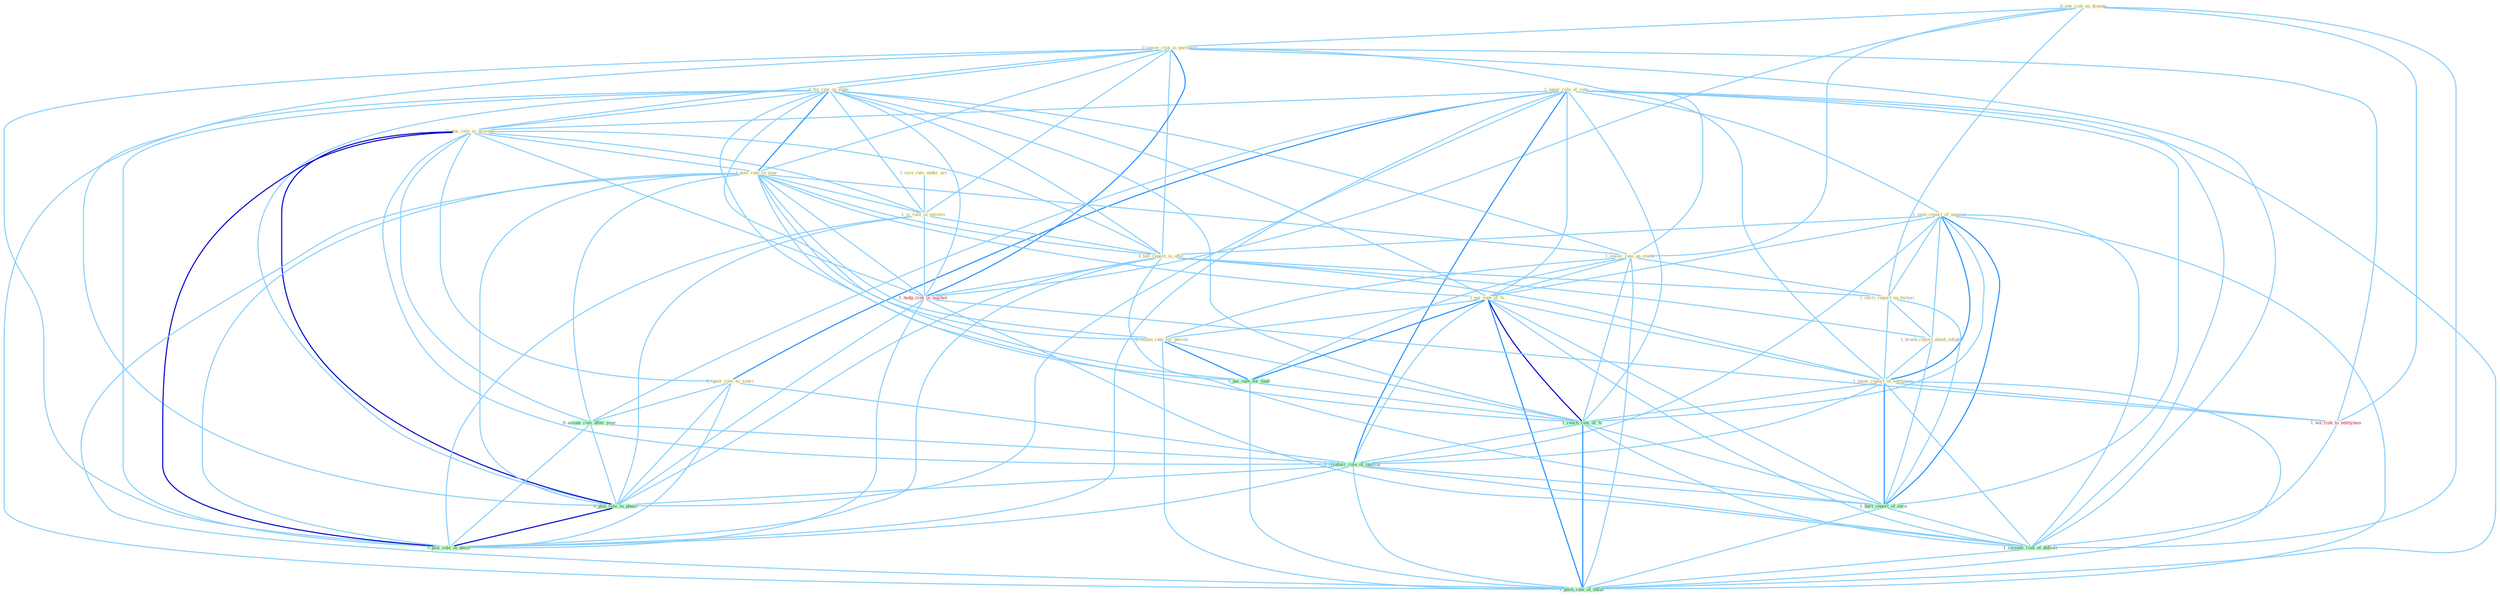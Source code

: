 Graph G{ 
    node
    [shape=polygon,style=filled,width=.5,height=.06,color="#BDFCC9",fixedsize=true,fontsize=4,
    fontcolor="#2f4f4f"];
    {node
    [color="#ffffe0", fontcolor="#8b7d6b"] "0_see_risk_on_dimens " "1_issu_rule_under_act " "1_ignor_role_of_rate " "0_lower_risk_in_portfolio " "0_fix_rate_in_state " "0_plai_role_in_process " "1_post_rate_in_year " "1_is_rule_in_univers " "1_lower_rate_on_stock " "0_ignor_role_as_sourc " "1_seen_report_of_unawar " "1_pai_rate_of_% " "0_tell_report_in_offic " "1_carri_report_on_factori " "0_retain_rate_for_period " "1_brush_report_about_infight " "1_know_report_of_entitynam "}
{node [color="#fff0f5", fontcolor="#b22222"] "1_hedg_risk_in_market " "1_wa_risk_to_entitynam "}
edge [color="#B0E2FF"];

	"0_see_risk_on_dimens " -- "0_lower_risk_in_portfolio " [w="1", color="#87cefa" ];
	"0_see_risk_on_dimens " -- "1_lower_rate_on_stock " [w="1", color="#87cefa" ];
	"0_see_risk_on_dimens " -- "1_carri_report_on_factori " [w="1", color="#87cefa" ];
	"0_see_risk_on_dimens " -- "1_hedg_risk_in_market " [w="1", color="#87cefa" ];
	"0_see_risk_on_dimens " -- "1_wa_risk_to_entitynam " [w="1", color="#87cefa" ];
	"0_see_risk_on_dimens " -- "1_increas_risk_of_default " [w="1", color="#87cefa" ];
	"1_issu_rule_under_act " -- "1_is_rule_in_univers " [w="1", color="#87cefa" ];
	"1_ignor_role_of_rate " -- "0_plai_role_in_process " [w="1", color="#87cefa" ];
	"1_ignor_role_of_rate " -- "0_ignor_role_as_sourc " [w="2", color="#1e90ff" , len=0.8];
	"1_ignor_role_of_rate " -- "1_seen_report_of_unawar " [w="1", color="#87cefa" ];
	"1_ignor_role_of_rate " -- "1_pai_rate_of_% " [w="1", color="#87cefa" ];
	"1_ignor_role_of_rate " -- "1_know_report_of_entitynam " [w="1", color="#87cefa" ];
	"1_ignor_role_of_rate " -- "0_assum_role_after_year " [w="1", color="#87cefa" ];
	"1_ignor_role_of_rate " -- "1_reach_rate_of_% " [w="1", color="#87cefa" ];
	"1_ignor_role_of_rate " -- "1_reinforc_role_of_institut " [w="2", color="#1e90ff" , len=0.8];
	"1_ignor_role_of_rate " -- "0_plai_role_in_phase " [w="1", color="#87cefa" ];
	"1_ignor_role_of_rate " -- "1_hurt_report_of_earn " [w="1", color="#87cefa" ];
	"1_ignor_role_of_rate " -- "1_increas_risk_of_default " [w="1", color="#87cefa" ];
	"1_ignor_role_of_rate " -- "0_plai_role_in_decis " [w="1", color="#87cefa" ];
	"1_ignor_role_of_rate " -- "1_push_rate_of_inflat " [w="1", color="#87cefa" ];
	"0_lower_risk_in_portfolio " -- "0_fix_rate_in_state " [w="1", color="#87cefa" ];
	"0_lower_risk_in_portfolio " -- "0_plai_role_in_process " [w="1", color="#87cefa" ];
	"0_lower_risk_in_portfolio " -- "1_post_rate_in_year " [w="1", color="#87cefa" ];
	"0_lower_risk_in_portfolio " -- "1_is_rule_in_univers " [w="1", color="#87cefa" ];
	"0_lower_risk_in_portfolio " -- "1_lower_rate_on_stock " [w="1", color="#87cefa" ];
	"0_lower_risk_in_portfolio " -- "0_tell_report_in_offic " [w="1", color="#87cefa" ];
	"0_lower_risk_in_portfolio " -- "1_hedg_risk_in_market " [w="2", color="#1e90ff" , len=0.8];
	"0_lower_risk_in_portfolio " -- "1_wa_risk_to_entitynam " [w="1", color="#87cefa" ];
	"0_lower_risk_in_portfolio " -- "0_plai_role_in_phase " [w="1", color="#87cefa" ];
	"0_lower_risk_in_portfolio " -- "1_increas_risk_of_default " [w="1", color="#87cefa" ];
	"0_lower_risk_in_portfolio " -- "0_plai_role_in_decis " [w="1", color="#87cefa" ];
	"0_fix_rate_in_state " -- "0_plai_role_in_process " [w="1", color="#87cefa" ];
	"0_fix_rate_in_state " -- "1_post_rate_in_year " [w="2", color="#1e90ff" , len=0.8];
	"0_fix_rate_in_state " -- "1_is_rule_in_univers " [w="1", color="#87cefa" ];
	"0_fix_rate_in_state " -- "1_lower_rate_on_stock " [w="1", color="#87cefa" ];
	"0_fix_rate_in_state " -- "1_pai_rate_of_% " [w="1", color="#87cefa" ];
	"0_fix_rate_in_state " -- "0_tell_report_in_offic " [w="1", color="#87cefa" ];
	"0_fix_rate_in_state " -- "0_retain_rate_for_period " [w="1", color="#87cefa" ];
	"0_fix_rate_in_state " -- "1_hedg_risk_in_market " [w="1", color="#87cefa" ];
	"0_fix_rate_in_state " -- "1_pai_rate_for_fund " [w="1", color="#87cefa" ];
	"0_fix_rate_in_state " -- "1_reach_rate_of_% " [w="1", color="#87cefa" ];
	"0_fix_rate_in_state " -- "0_plai_role_in_phase " [w="1", color="#87cefa" ];
	"0_fix_rate_in_state " -- "0_plai_role_in_decis " [w="1", color="#87cefa" ];
	"0_fix_rate_in_state " -- "1_push_rate_of_inflat " [w="1", color="#87cefa" ];
	"0_plai_role_in_process " -- "1_post_rate_in_year " [w="1", color="#87cefa" ];
	"0_plai_role_in_process " -- "1_is_rule_in_univers " [w="1", color="#87cefa" ];
	"0_plai_role_in_process " -- "0_ignor_role_as_sourc " [w="1", color="#87cefa" ];
	"0_plai_role_in_process " -- "0_tell_report_in_offic " [w="1", color="#87cefa" ];
	"0_plai_role_in_process " -- "0_assum_role_after_year " [w="1", color="#87cefa" ];
	"0_plai_role_in_process " -- "1_hedg_risk_in_market " [w="1", color="#87cefa" ];
	"0_plai_role_in_process " -- "1_reinforc_role_of_institut " [w="1", color="#87cefa" ];
	"0_plai_role_in_process " -- "0_plai_role_in_phase " [w="3", color="#0000cd" , len=0.6];
	"0_plai_role_in_process " -- "0_plai_role_in_decis " [w="3", color="#0000cd" , len=0.6];
	"1_post_rate_in_year " -- "1_is_rule_in_univers " [w="1", color="#87cefa" ];
	"1_post_rate_in_year " -- "1_lower_rate_on_stock " [w="1", color="#87cefa" ];
	"1_post_rate_in_year " -- "1_pai_rate_of_% " [w="1", color="#87cefa" ];
	"1_post_rate_in_year " -- "0_tell_report_in_offic " [w="1", color="#87cefa" ];
	"1_post_rate_in_year " -- "0_retain_rate_for_period " [w="1", color="#87cefa" ];
	"1_post_rate_in_year " -- "0_assum_role_after_year " [w="1", color="#87cefa" ];
	"1_post_rate_in_year " -- "1_hedg_risk_in_market " [w="1", color="#87cefa" ];
	"1_post_rate_in_year " -- "1_pai_rate_for_fund " [w="1", color="#87cefa" ];
	"1_post_rate_in_year " -- "1_reach_rate_of_% " [w="1", color="#87cefa" ];
	"1_post_rate_in_year " -- "0_plai_role_in_phase " [w="1", color="#87cefa" ];
	"1_post_rate_in_year " -- "0_plai_role_in_decis " [w="1", color="#87cefa" ];
	"1_post_rate_in_year " -- "1_push_rate_of_inflat " [w="1", color="#87cefa" ];
	"1_is_rule_in_univers " -- "0_tell_report_in_offic " [w="1", color="#87cefa" ];
	"1_is_rule_in_univers " -- "1_hedg_risk_in_market " [w="1", color="#87cefa" ];
	"1_is_rule_in_univers " -- "0_plai_role_in_phase " [w="1", color="#87cefa" ];
	"1_is_rule_in_univers " -- "0_plai_role_in_decis " [w="1", color="#87cefa" ];
	"1_lower_rate_on_stock " -- "1_pai_rate_of_% " [w="1", color="#87cefa" ];
	"1_lower_rate_on_stock " -- "1_carri_report_on_factori " [w="1", color="#87cefa" ];
	"1_lower_rate_on_stock " -- "0_retain_rate_for_period " [w="1", color="#87cefa" ];
	"1_lower_rate_on_stock " -- "1_pai_rate_for_fund " [w="1", color="#87cefa" ];
	"1_lower_rate_on_stock " -- "1_reach_rate_of_% " [w="1", color="#87cefa" ];
	"1_lower_rate_on_stock " -- "1_push_rate_of_inflat " [w="1", color="#87cefa" ];
	"0_ignor_role_as_sourc " -- "0_assum_role_after_year " [w="1", color="#87cefa" ];
	"0_ignor_role_as_sourc " -- "1_reinforc_role_of_institut " [w="1", color="#87cefa" ];
	"0_ignor_role_as_sourc " -- "0_plai_role_in_phase " [w="1", color="#87cefa" ];
	"0_ignor_role_as_sourc " -- "0_plai_role_in_decis " [w="1", color="#87cefa" ];
	"1_seen_report_of_unawar " -- "1_pai_rate_of_% " [w="1", color="#87cefa" ];
	"1_seen_report_of_unawar " -- "0_tell_report_in_offic " [w="1", color="#87cefa" ];
	"1_seen_report_of_unawar " -- "1_carri_report_on_factori " [w="1", color="#87cefa" ];
	"1_seen_report_of_unawar " -- "1_brush_report_about_infight " [w="1", color="#87cefa" ];
	"1_seen_report_of_unawar " -- "1_know_report_of_entitynam " [w="2", color="#1e90ff" , len=0.8];
	"1_seen_report_of_unawar " -- "1_reach_rate_of_% " [w="1", color="#87cefa" ];
	"1_seen_report_of_unawar " -- "1_reinforc_role_of_institut " [w="1", color="#87cefa" ];
	"1_seen_report_of_unawar " -- "1_hurt_report_of_earn " [w="2", color="#1e90ff" , len=0.8];
	"1_seen_report_of_unawar " -- "1_increas_risk_of_default " [w="1", color="#87cefa" ];
	"1_seen_report_of_unawar " -- "1_push_rate_of_inflat " [w="1", color="#87cefa" ];
	"1_pai_rate_of_% " -- "0_retain_rate_for_period " [w="1", color="#87cefa" ];
	"1_pai_rate_of_% " -- "1_know_report_of_entitynam " [w="1", color="#87cefa" ];
	"1_pai_rate_of_% " -- "1_pai_rate_for_fund " [w="2", color="#1e90ff" , len=0.8];
	"1_pai_rate_of_% " -- "1_reach_rate_of_% " [w="3", color="#0000cd" , len=0.6];
	"1_pai_rate_of_% " -- "1_reinforc_role_of_institut " [w="1", color="#87cefa" ];
	"1_pai_rate_of_% " -- "1_hurt_report_of_earn " [w="1", color="#87cefa" ];
	"1_pai_rate_of_% " -- "1_increas_risk_of_default " [w="1", color="#87cefa" ];
	"1_pai_rate_of_% " -- "1_push_rate_of_inflat " [w="2", color="#1e90ff" , len=0.8];
	"0_tell_report_in_offic " -- "1_carri_report_on_factori " [w="1", color="#87cefa" ];
	"0_tell_report_in_offic " -- "1_brush_report_about_infight " [w="1", color="#87cefa" ];
	"0_tell_report_in_offic " -- "1_know_report_of_entitynam " [w="1", color="#87cefa" ];
	"0_tell_report_in_offic " -- "1_hedg_risk_in_market " [w="1", color="#87cefa" ];
	"0_tell_report_in_offic " -- "0_plai_role_in_phase " [w="1", color="#87cefa" ];
	"0_tell_report_in_offic " -- "1_hurt_report_of_earn " [w="1", color="#87cefa" ];
	"0_tell_report_in_offic " -- "0_plai_role_in_decis " [w="1", color="#87cefa" ];
	"1_carri_report_on_factori " -- "1_brush_report_about_infight " [w="1", color="#87cefa" ];
	"1_carri_report_on_factori " -- "1_know_report_of_entitynam " [w="1", color="#87cefa" ];
	"1_carri_report_on_factori " -- "1_hurt_report_of_earn " [w="1", color="#87cefa" ];
	"0_retain_rate_for_period " -- "1_pai_rate_for_fund " [w="2", color="#1e90ff" , len=0.8];
	"0_retain_rate_for_period " -- "1_reach_rate_of_% " [w="1", color="#87cefa" ];
	"0_retain_rate_for_period " -- "1_push_rate_of_inflat " [w="1", color="#87cefa" ];
	"1_brush_report_about_infight " -- "1_know_report_of_entitynam " [w="1", color="#87cefa" ];
	"1_brush_report_about_infight " -- "1_hurt_report_of_earn " [w="1", color="#87cefa" ];
	"1_know_report_of_entitynam " -- "1_reach_rate_of_% " [w="1", color="#87cefa" ];
	"1_know_report_of_entitynam " -- "1_reinforc_role_of_institut " [w="1", color="#87cefa" ];
	"1_know_report_of_entitynam " -- "1_wa_risk_to_entitynam " [w="1", color="#87cefa" ];
	"1_know_report_of_entitynam " -- "1_hurt_report_of_earn " [w="2", color="#1e90ff" , len=0.8];
	"1_know_report_of_entitynam " -- "1_increas_risk_of_default " [w="1", color="#87cefa" ];
	"1_know_report_of_entitynam " -- "1_push_rate_of_inflat " [w="1", color="#87cefa" ];
	"0_assum_role_after_year " -- "1_reinforc_role_of_institut " [w="1", color="#87cefa" ];
	"0_assum_role_after_year " -- "0_plai_role_in_phase " [w="1", color="#87cefa" ];
	"0_assum_role_after_year " -- "0_plai_role_in_decis " [w="1", color="#87cefa" ];
	"1_hedg_risk_in_market " -- "1_wa_risk_to_entitynam " [w="1", color="#87cefa" ];
	"1_hedg_risk_in_market " -- "0_plai_role_in_phase " [w="1", color="#87cefa" ];
	"1_hedg_risk_in_market " -- "1_increas_risk_of_default " [w="1", color="#87cefa" ];
	"1_hedg_risk_in_market " -- "0_plai_role_in_decis " [w="1", color="#87cefa" ];
	"1_pai_rate_for_fund " -- "1_reach_rate_of_% " [w="1", color="#87cefa" ];
	"1_pai_rate_for_fund " -- "1_push_rate_of_inflat " [w="1", color="#87cefa" ];
	"1_reach_rate_of_% " -- "1_reinforc_role_of_institut " [w="1", color="#87cefa" ];
	"1_reach_rate_of_% " -- "1_hurt_report_of_earn " [w="1", color="#87cefa" ];
	"1_reach_rate_of_% " -- "1_increas_risk_of_default " [w="1", color="#87cefa" ];
	"1_reach_rate_of_% " -- "1_push_rate_of_inflat " [w="2", color="#1e90ff" , len=0.8];
	"1_reinforc_role_of_institut " -- "0_plai_role_in_phase " [w="1", color="#87cefa" ];
	"1_reinforc_role_of_institut " -- "1_hurt_report_of_earn " [w="1", color="#87cefa" ];
	"1_reinforc_role_of_institut " -- "1_increas_risk_of_default " [w="1", color="#87cefa" ];
	"1_reinforc_role_of_institut " -- "0_plai_role_in_decis " [w="1", color="#87cefa" ];
	"1_reinforc_role_of_institut " -- "1_push_rate_of_inflat " [w="1", color="#87cefa" ];
	"1_wa_risk_to_entitynam " -- "1_increas_risk_of_default " [w="1", color="#87cefa" ];
	"0_plai_role_in_phase " -- "0_plai_role_in_decis " [w="3", color="#0000cd" , len=0.6];
	"1_hurt_report_of_earn " -- "1_increas_risk_of_default " [w="1", color="#87cefa" ];
	"1_hurt_report_of_earn " -- "1_push_rate_of_inflat " [w="1", color="#87cefa" ];
	"1_increas_risk_of_default " -- "1_push_rate_of_inflat " [w="1", color="#87cefa" ];
}